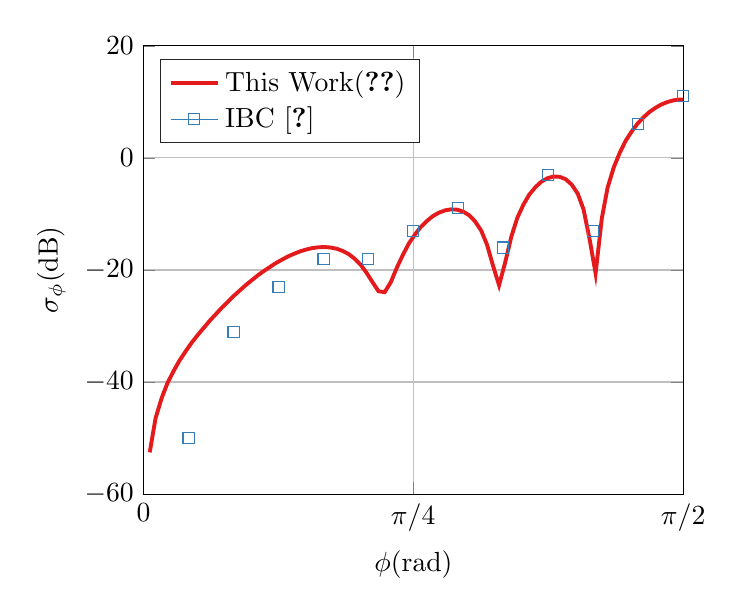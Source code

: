 % This file was created by matlab2tikz.
%
%The latest updates can be retrieved from
%  http://www.mathworks.com/matlabcentral/fileexchange/22022-matlab2tikz-matlab2tikz
%where you can also make suggestions and rate matlab2tikz.
%
\definecolor{mycolor1}{rgb}{0.894,0.102,0.11}%
\definecolor{mycolor2}{rgb}{0.216,0.494,0.722}%
%
\begin{tikzpicture}

\begin{axis}[%
xmin=0,
xmax=1.571,
xtick={0,0.785,1.571,2.356,3.142},
xticklabels={{0},{$\pi\text{/4}$},{$\pi\text{/2}$},{$\text{3}\pi\text{/4}$},{$\pi$}},
xlabel={$\phi \mathrm{(rad)}$},
ymin=-60,
ymax=20,
ylabel={${\sigma_{\phi}} \mathrm{(dB)}$},
axis background/.style={fill=white},
xmajorgrids,
ymajorgrids,
legend style={at={(0.03,0.97)}, anchor=north west, legend cell align=left, align=left, draw=white!15!black}
]
\addplot [color=mycolor1, line width=1.4pt]
  table[row sep=crcr]{%
0.018	-52.548\\
0.035	-46.452\\
0.053	-42.804\\
0.07	-40.131\\
0.088	-37.972\\
0.105	-36.125\\
0.123	-34.482\\
0.14	-32.983\\
0.158	-31.59\\
0.176	-30.28\\
0.193	-29.038\\
0.211	-27.853\\
0.228	-26.721\\
0.246	-25.639\\
0.263	-24.604\\
0.281	-23.616\\
0.298	-22.676\\
0.316	-21.785\\
0.333	-20.944\\
0.351	-20.155\\
0.369	-19.421\\
0.386	-18.743\\
0.404	-18.126\\
0.421	-17.573\\
0.439	-17.088\\
0.456	-16.677\\
0.474	-16.344\\
0.491	-16.099\\
0.509	-15.95\\
0.527	-15.907\\
0.544	-15.986\\
0.562	-16.204\\
0.579	-16.585\\
0.597	-17.16\\
0.614	-17.971\\
0.632	-19.067\\
0.649	-20.494\\
0.667	-22.217\\
0.684	-23.795\\
0.702	-23.961\\
0.72	-22.156\\
0.737	-19.646\\
0.755	-17.305\\
0.772	-15.321\\
0.79	-13.677\\
0.807	-12.331\\
0.825	-11.246\\
0.842	-10.397\\
0.86	-9.771\\
0.878	-9.364\\
0.895	-9.182\\
0.913	-9.243\\
0.93	-9.577\\
0.948	-10.24\\
0.965	-11.32\\
0.983	-12.977\\
1.0	-15.505\\
1.018	-19.369\\
1.035	-22.718\\
1.053	-18.605\\
1.071	-13.986\\
1.088	-10.713\\
1.106	-8.328\\
1.123	-6.544\\
1.141	-5.211\\
1.158	-4.251\\
1.176	-3.626\\
1.193	-3.326\\
1.211	-3.371\\
1.229	-3.808\\
1.246	-4.741\\
1.264	-6.38\\
1.281	-9.208\\
1.299	-14.653\\
1.316	-20.63\\
1.334	-10.823\\
1.351	-5.293\\
1.369	-1.671\\
1.387	1.007\\
1.404	3.106\\
1.422	4.8\\
1.439	6.187\\
1.457	7.326\\
1.474	8.256\\
1.492	9.001\\
1.509	9.58\\
1.527	10.005\\
1.544	10.284\\
1.562	10.423\\
1.58	10.423\\
};
\addlegendentry{This Work\eqref{eq:far-field}}

\addplot [color=mycolor2, draw=none, mark=square, mark options={solid, mycolor2}]
  table[row sep=crcr]{%
0.131	-50\\
0.262	-31\\
0.393	-23\\
0.524	-18\\
0.654	-18\\
0.785	-13\\
0.916	-9\\
1.047	-16\\
1.178	-3\\
1.309	-13\\
1.44	6\\
1.571	11\\
};
\addlegendentry{IBC \cite{Senior_1987}}

\end{axis}
\end{tikzpicture}%

